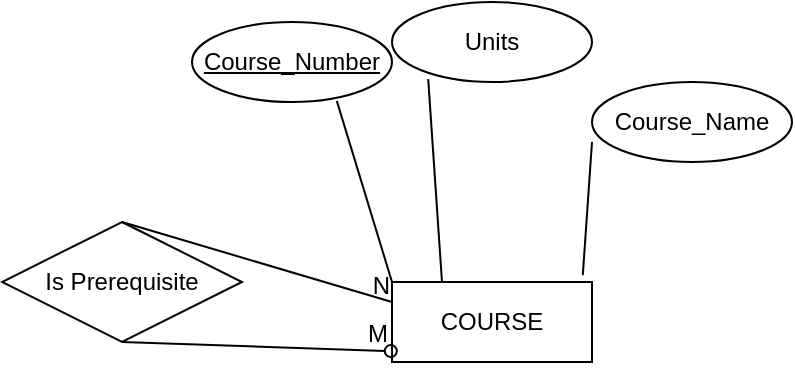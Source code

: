 <mxfile version="24.0.1" type="github">
  <diagram id="R2lEEEUBdFMjLlhIrx00" name="Page-1">
    <mxGraphModel dx="807" dy="426" grid="1" gridSize="10" guides="1" tooltips="1" connect="1" arrows="1" fold="1" page="1" pageScale="1" pageWidth="850" pageHeight="1100" math="0" shadow="0" extFonts="Permanent Marker^https://fonts.googleapis.com/css?family=Permanent+Marker">
      <root>
        <mxCell id="0" />
        <mxCell id="1" parent="0" />
        <mxCell id="102_mF9LF6HVOv6WJVdq-1" value="COURSE" style="whiteSpace=wrap;html=1;align=center;" vertex="1" parent="1">
          <mxGeometry x="325" y="460" width="100" height="40" as="geometry" />
        </mxCell>
        <mxCell id="102_mF9LF6HVOv6WJVdq-2" value="Course_Number" style="ellipse;whiteSpace=wrap;html=1;align=center;fontStyle=4;" vertex="1" parent="1">
          <mxGeometry x="225" y="330" width="100" height="40" as="geometry" />
        </mxCell>
        <mxCell id="102_mF9LF6HVOv6WJVdq-3" value="Course_Name" style="ellipse;whiteSpace=wrap;html=1;align=center;" vertex="1" parent="1">
          <mxGeometry x="425" y="360" width="100" height="40" as="geometry" />
        </mxCell>
        <mxCell id="102_mF9LF6HVOv6WJVdq-4" value="" style="endArrow=none;html=1;rounded=0;exitX=0.724;exitY=0.986;exitDx=0;exitDy=0;exitPerimeter=0;entryX=0;entryY=0;entryDx=0;entryDy=0;" edge="1" parent="1" source="102_mF9LF6HVOv6WJVdq-2" target="102_mF9LF6HVOv6WJVdq-1">
          <mxGeometry relative="1" as="geometry">
            <mxPoint x="150" y="450" as="sourcePoint" />
            <mxPoint x="310" y="450" as="targetPoint" />
          </mxGeometry>
        </mxCell>
        <mxCell id="102_mF9LF6HVOv6WJVdq-5" value="" style="endArrow=none;html=1;rounded=0;exitX=0.954;exitY=-0.086;exitDx=0;exitDy=0;exitPerimeter=0;entryX=0;entryY=0.75;entryDx=0;entryDy=0;entryPerimeter=0;" edge="1" parent="1" source="102_mF9LF6HVOv6WJVdq-1" target="102_mF9LF6HVOv6WJVdq-3">
          <mxGeometry relative="1" as="geometry">
            <mxPoint x="282" y="399" as="sourcePoint" />
            <mxPoint x="335" y="440" as="targetPoint" />
          </mxGeometry>
        </mxCell>
        <mxCell id="102_mF9LF6HVOv6WJVdq-6" value="Units" style="ellipse;whiteSpace=wrap;html=1;align=center;" vertex="1" parent="1">
          <mxGeometry x="325" y="320" width="100" height="40" as="geometry" />
        </mxCell>
        <mxCell id="102_mF9LF6HVOv6WJVdq-7" value="" style="endArrow=none;html=1;rounded=0;exitX=0.25;exitY=0;exitDx=0;exitDy=0;entryX=0.181;entryY=0.964;entryDx=0;entryDy=0;entryPerimeter=0;" edge="1" parent="1" target="102_mF9LF6HVOv6WJVdq-6" source="102_mF9LF6HVOv6WJVdq-1">
          <mxGeometry relative="1" as="geometry">
            <mxPoint x="340" y="440" as="sourcePoint" />
            <mxPoint x="285" y="390" as="targetPoint" />
          </mxGeometry>
        </mxCell>
        <mxCell id="102_mF9LF6HVOv6WJVdq-8" value="Is Prerequisite" style="shape=rhombus;perimeter=rhombusPerimeter;whiteSpace=wrap;html=1;align=center;" vertex="1" parent="1">
          <mxGeometry x="130" y="430" width="120" height="60" as="geometry" />
        </mxCell>
        <mxCell id="102_mF9LF6HVOv6WJVdq-22" value="" style="endArrow=oval;html=1;rounded=0;entryX=-0.006;entryY=0.864;entryDx=0;entryDy=0;entryPerimeter=0;exitX=0.5;exitY=1;exitDx=0;exitDy=0;endFill=0;" edge="1" parent="1" source="102_mF9LF6HVOv6WJVdq-8" target="102_mF9LF6HVOv6WJVdq-1">
          <mxGeometry relative="1" as="geometry">
            <mxPoint x="220" y="500" as="sourcePoint" />
            <mxPoint x="380" y="500" as="targetPoint" />
          </mxGeometry>
        </mxCell>
        <mxCell id="102_mF9LF6HVOv6WJVdq-23" value="M" style="resizable=0;html=1;whiteSpace=wrap;align=right;verticalAlign=bottom;" connectable="0" vertex="1" parent="102_mF9LF6HVOv6WJVdq-22">
          <mxGeometry x="1" relative="1" as="geometry" />
        </mxCell>
        <mxCell id="102_mF9LF6HVOv6WJVdq-24" value="" style="endArrow=none;html=1;rounded=0;entryX=0;entryY=0.25;entryDx=0;entryDy=0;exitX=0.5;exitY=0;exitDx=0;exitDy=0;" edge="1" parent="1" source="102_mF9LF6HVOv6WJVdq-8" target="102_mF9LF6HVOv6WJVdq-1">
          <mxGeometry relative="1" as="geometry">
            <mxPoint x="200" y="500" as="sourcePoint" />
            <mxPoint x="337" y="475" as="targetPoint" />
          </mxGeometry>
        </mxCell>
        <mxCell id="102_mF9LF6HVOv6WJVdq-25" value="N" style="resizable=0;html=1;whiteSpace=wrap;align=right;verticalAlign=bottom;" connectable="0" vertex="1" parent="102_mF9LF6HVOv6WJVdq-24">
          <mxGeometry x="1" relative="1" as="geometry" />
        </mxCell>
      </root>
    </mxGraphModel>
  </diagram>
</mxfile>
